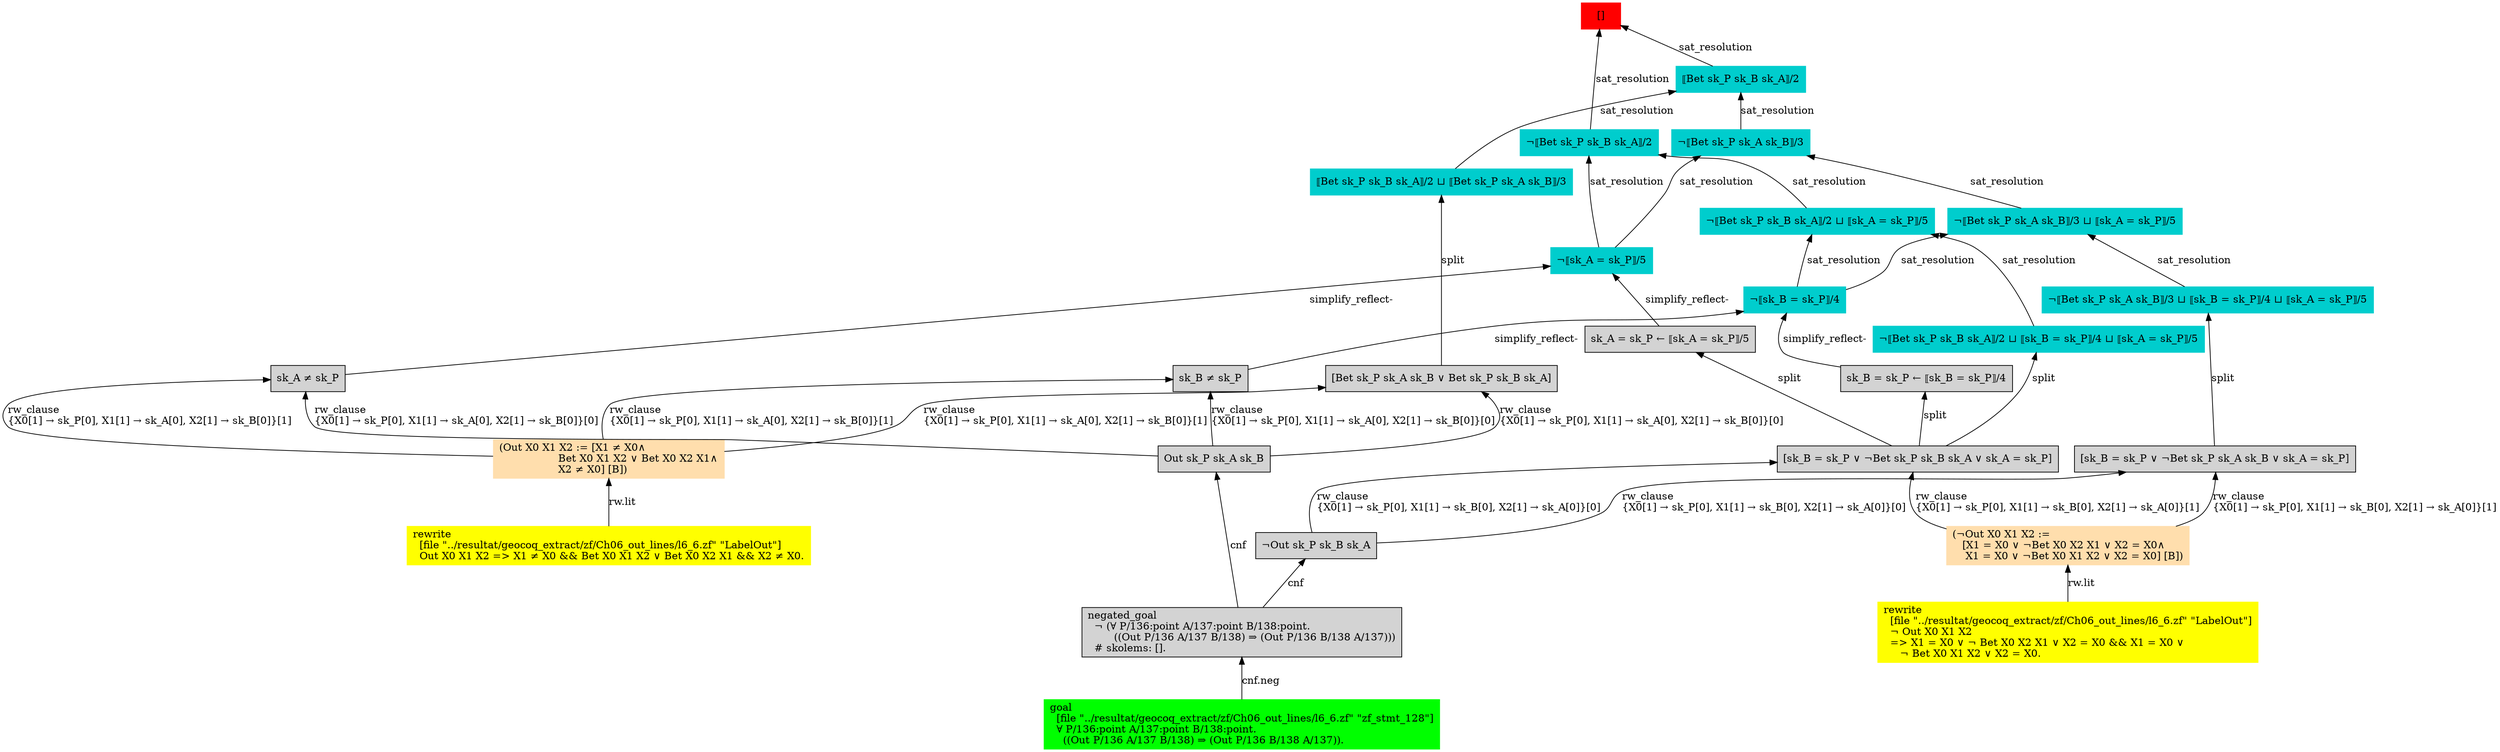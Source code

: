 digraph "unsat_graph" {
  vertex_0 [color=red, label="[]", shape=box, style=filled];
  vertex_0 -> vertex_1 [label="sat_resolution", dir="back"];
  vertex_1 [color=cyan3, shape=box, label="¬⟦Bet sk_P sk_B sk_A⟧/2\l", style=filled];
  vertex_1 -> vertex_2 [label="sat_resolution", dir="back"];
  vertex_2 [color=cyan3, shape=box, label="¬⟦sk_A = sk_P⟧/5\l", style=filled];
  vertex_2 -> vertex_3 [label="simplify_reflect-", dir="back"];
  vertex_3 [shape=box, label="sk_A ≠ sk_P\l", style=filled];
  vertex_3 -> vertex_4 [label="rw_clause\l\{X0[1] → sk_P[0], X1[1] → sk_A[0], X2[1] → sk_B[0]\}[1]\l", dir="back"];
  vertex_4 [color=navajowhite, shape=box, label="(Out X0 X1 X2 := [X1 ≠ X0∧\l                  Bet X0 X1 X2 ∨ Bet X0 X2 X1∧\l                  X2 ≠ X0] [B])\l", style=filled];
  vertex_4 -> vertex_5 [label="rw.lit", dir="back"];
  vertex_5 [color=yellow, shape=box, label="rewrite\l  [file \"../resultat/geocoq_extract/zf/Ch06_out_lines/l6_6.zf\" \"LabelOut\"]\l  Out X0 X1 X2 =\> X1 ≠ X0 && Bet X0 X1 X2 ∨ Bet X0 X2 X1 && X2 ≠ X0.\l", style=filled];
  vertex_3 -> vertex_6 [label="rw_clause\l\{X0[1] → sk_P[0], X1[1] → sk_A[0], X2[1] → sk_B[0]\}[0]\l", dir="back"];
  vertex_6 [shape=box, label="Out sk_P sk_A sk_B\l", style=filled];
  vertex_6 -> vertex_7 [label="cnf", dir="back"];
  vertex_7 [shape=box, label="negated_goal\l  ¬ (∀ P/136:point A/137:point B/138:point.\l        ((Out P/136 A/137 B/138) ⇒ (Out P/136 B/138 A/137)))\l  # skolems: [].\l", style=filled];
  vertex_7 -> vertex_8 [label="cnf.neg", dir="back"];
  vertex_8 [color=green, shape=box, label="goal\l  [file \"../resultat/geocoq_extract/zf/Ch06_out_lines/l6_6.zf\" \"zf_stmt_128\"]\l  ∀ P/136:point A/137:point B/138:point.\l    ((Out P/136 A/137 B/138) ⇒ (Out P/136 B/138 A/137)).\l", style=filled];
  vertex_2 -> vertex_9 [label="simplify_reflect-", dir="back"];
  vertex_9 [shape=box, label="sk_A = sk_P ← ⟦sk_A = sk_P⟧/5\l", style=filled];
  vertex_9 -> vertex_10 [label="split", dir="back"];
  vertex_10 [shape=box, label="[sk_B = sk_P ∨ ¬Bet sk_P sk_B sk_A ∨ sk_A = sk_P]\l", style=filled];
  vertex_10 -> vertex_11 [label="rw_clause\l\{X0[1] → sk_P[0], X1[1] → sk_B[0], X2[1] → sk_A[0]\}[1]\l", dir="back"];
  vertex_11 [color=navajowhite, shape=box, label="(¬Out X0 X1 X2 :=\l   [X1 = X0 ∨ ¬Bet X0 X2 X1 ∨ X2 = X0∧\l    X1 = X0 ∨ ¬Bet X0 X1 X2 ∨ X2 = X0] [B])\l", style=filled];
  vertex_11 -> vertex_12 [label="rw.lit", dir="back"];
  vertex_12 [color=yellow, shape=box, label="rewrite\l  [file \"../resultat/geocoq_extract/zf/Ch06_out_lines/l6_6.zf\" \"LabelOut\"]\l  ¬ Out X0 X1 X2\l  =\> X1 = X0 ∨ ¬ Bet X0 X2 X1 ∨ X2 = X0 && X1 = X0 ∨ \l     ¬ Bet X0 X1 X2 ∨ X2 = X0.\l", style=filled];
  vertex_10 -> vertex_13 [label="rw_clause\l\{X0[1] → sk_P[0], X1[1] → sk_B[0], X2[1] → sk_A[0]\}[0]\l", dir="back"];
  vertex_13 [shape=box, label="¬Out sk_P sk_B sk_A\l", style=filled];
  vertex_13 -> vertex_7 [label="cnf", dir="back"];
  vertex_1 -> vertex_14 [label="sat_resolution", dir="back"];
  vertex_14 [color=cyan3, shape=box, label="¬⟦Bet sk_P sk_B sk_A⟧/2 ⊔ ⟦sk_A = sk_P⟧/5\l", style=filled];
  vertex_14 -> vertex_15 [label="sat_resolution", dir="back"];
  vertex_15 [color=cyan3, shape=box, label="¬⟦sk_B = sk_P⟧/4\l", style=filled];
  vertex_15 -> vertex_16 [label="simplify_reflect-", dir="back"];
  vertex_16 [shape=box, label="sk_B ≠ sk_P\l", style=filled];
  vertex_16 -> vertex_4 [label="rw_clause\l\{X0[1] → sk_P[0], X1[1] → sk_A[0], X2[1] → sk_B[0]\}[1]\l", dir="back"];
  vertex_16 -> vertex_6 [label="rw_clause\l\{X0[1] → sk_P[0], X1[1] → sk_A[0], X2[1] → sk_B[0]\}[0]\l", dir="back"];
  vertex_15 -> vertex_17 [label="simplify_reflect-", dir="back"];
  vertex_17 [shape=box, label="sk_B = sk_P ← ⟦sk_B = sk_P⟧/4\l", style=filled];
  vertex_17 -> vertex_10 [label="split", dir="back"];
  vertex_14 -> vertex_18 [label="sat_resolution", dir="back"];
  vertex_18 [color=cyan3, shape=box, label="¬⟦Bet sk_P sk_B sk_A⟧/2 ⊔ ⟦sk_B = sk_P⟧/4 ⊔ ⟦sk_A = sk_P⟧/5\l", style=filled];
  vertex_18 -> vertex_10 [label="split", dir="back"];
  vertex_0 -> vertex_19 [label="sat_resolution", dir="back"];
  vertex_19 [color=cyan3, shape=box, label="⟦Bet sk_P sk_B sk_A⟧/2\l", style=filled];
  vertex_19 -> vertex_20 [label="sat_resolution", dir="back"];
  vertex_20 [color=cyan3, shape=box, label="¬⟦Bet sk_P sk_A sk_B⟧/3\l", style=filled];
  vertex_20 -> vertex_2 [label="sat_resolution", dir="back"];
  vertex_20 -> vertex_21 [label="sat_resolution", dir="back"];
  vertex_21 [color=cyan3, shape=box, label="¬⟦Bet sk_P sk_A sk_B⟧/3 ⊔ ⟦sk_A = sk_P⟧/5\l", style=filled];
  vertex_21 -> vertex_15 [label="sat_resolution", dir="back"];
  vertex_21 -> vertex_22 [label="sat_resolution", dir="back"];
  vertex_22 [color=cyan3, shape=box, label="¬⟦Bet sk_P sk_A sk_B⟧/3 ⊔ ⟦sk_B = sk_P⟧/4 ⊔ ⟦sk_A = sk_P⟧/5\l", style=filled];
  vertex_22 -> vertex_23 [label="split", dir="back"];
  vertex_23 [shape=box, label="[sk_B = sk_P ∨ ¬Bet sk_P sk_A sk_B ∨ sk_A = sk_P]\l", style=filled];
  vertex_23 -> vertex_11 [label="rw_clause\l\{X0[1] → sk_P[0], X1[1] → sk_B[0], X2[1] → sk_A[0]\}[1]\l", dir="back"];
  vertex_23 -> vertex_13 [label="rw_clause\l\{X0[1] → sk_P[0], X1[1] → sk_B[0], X2[1] → sk_A[0]\}[0]\l", dir="back"];
  vertex_19 -> vertex_24 [label="sat_resolution", dir="back"];
  vertex_24 [color=cyan3, shape=box, label="⟦Bet sk_P sk_B sk_A⟧/2 ⊔ ⟦Bet sk_P sk_A sk_B⟧/3\l", style=filled];
  vertex_24 -> vertex_25 [label="split", dir="back"];
  vertex_25 [shape=box, label="[Bet sk_P sk_A sk_B ∨ Bet sk_P sk_B sk_A]\l", style=filled];
  vertex_25 -> vertex_4 [label="rw_clause\l\{X0[1] → sk_P[0], X1[1] → sk_A[0], X2[1] → sk_B[0]\}[1]\l", dir="back"];
  vertex_25 -> vertex_6 [label="rw_clause\l\{X0[1] → sk_P[0], X1[1] → sk_A[0], X2[1] → sk_B[0]\}[0]\l", dir="back"];
  }


